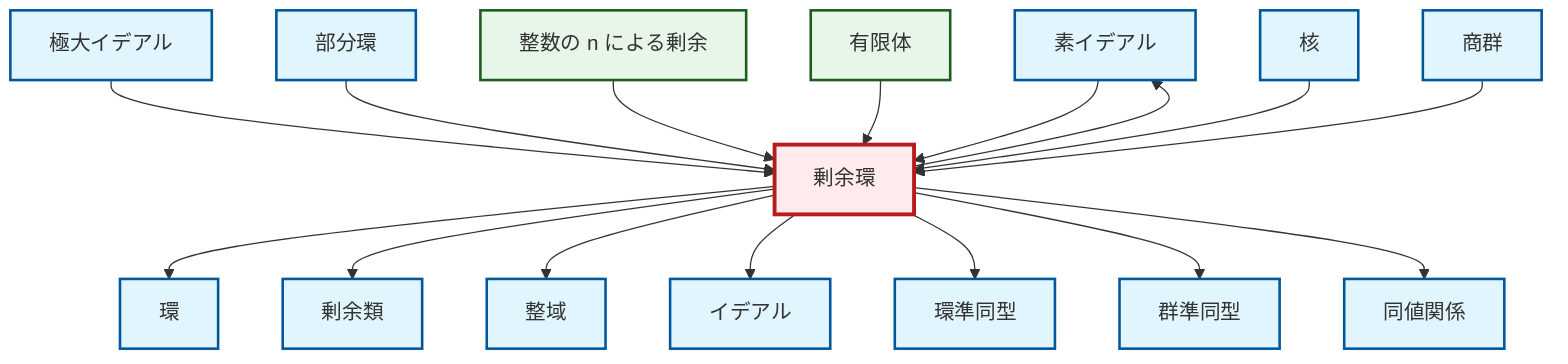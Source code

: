 graph TD
    classDef definition fill:#e1f5fe,stroke:#01579b,stroke-width:2px
    classDef theorem fill:#f3e5f5,stroke:#4a148c,stroke-width:2px
    classDef axiom fill:#fff3e0,stroke:#e65100,stroke-width:2px
    classDef example fill:#e8f5e9,stroke:#1b5e20,stroke-width:2px
    classDef current fill:#ffebee,stroke:#b71c1c,stroke-width:3px
    def-prime-ideal["素イデアル"]:::definition
    ex-quotient-integers-mod-n["整数の n による剰余"]:::example
    def-quotient-ring["剰余環"]:::definition
    def-kernel["核"]:::definition
    def-ring["環"]:::definition
    def-subring["部分環"]:::definition
    def-maximal-ideal["極大イデアル"]:::definition
    def-coset["剰余類"]:::definition
    def-homomorphism["群準同型"]:::definition
    def-integral-domain["整域"]:::definition
    ex-finite-field["有限体"]:::example
    def-ring-homomorphism["環準同型"]:::definition
    def-ideal["イデアル"]:::definition
    def-equivalence-relation["同値関係"]:::definition
    def-quotient-group["商群"]:::definition
    def-quotient-ring --> def-ring
    def-maximal-ideal --> def-quotient-ring
    def-quotient-ring --> def-coset
    def-quotient-ring --> def-integral-domain
    def-quotient-ring --> def-ideal
    def-quotient-ring --> def-ring-homomorphism
    def-subring --> def-quotient-ring
    ex-quotient-integers-mod-n --> def-quotient-ring
    def-prime-ideal --> def-quotient-ring
    ex-finite-field --> def-quotient-ring
    def-kernel --> def-quotient-ring
    def-quotient-ring --> def-homomorphism
    def-quotient-ring --> def-equivalence-relation
    def-quotient-group --> def-quotient-ring
    def-quotient-ring --> def-prime-ideal
    class def-quotient-ring current